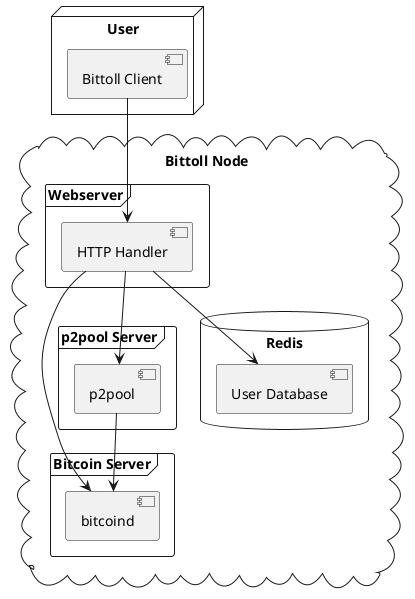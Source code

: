 @startuml
node User {
    [Bittoll Client]
}
cloud "Bittoll Node" {

frame "Webserver" {
    [HTTP Handler]
}

frame "Bitcoin Server" {
    [bitcoind]
}

frame "p2pool Server" {
    [p2pool]
}

database "Redis" {
    [User Database]
}
}

[Bittoll Client] --> [HTTP Handler]
[HTTP Handler] --> [User Database]
[HTTP Handler] --> [p2pool]
[HTTP Handler] --> [bitcoind]
[p2pool] --> [bitcoind]


@enduml
